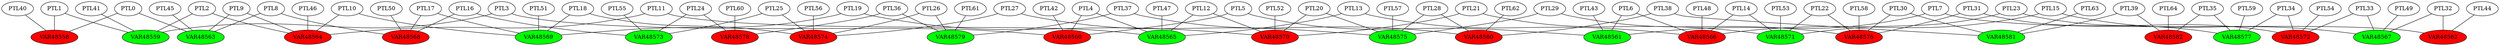graph model {
PTL0 -- VAR48558;

PTL0 -- VAR48563;

PTL1 -- VAR48558;

PTL1 -- VAR48559;

PTL2 -- VAR48559;

PTL2 -- VAR48564;

PTL3 -- VAR48559;

PTL3 -- VAR48560;

PTL4 -- VAR48560;

PTL4 -- VAR48565;

PTL5 -- VAR48560;

PTL5 -- VAR48561;

PTL6 -- VAR48561;

PTL6 -- VAR48566;

PTL7 -- VAR48561;

PTL7 -- VAR48562;

PTL8 -- VAR48563;

PTL8 -- VAR48568;

PTL9 -- VAR48563;

PTL9 -- VAR48564;

PTL10 -- VAR48564;

PTL10 -- VAR48569;

PTL11 -- VAR48564;

PTL11 -- VAR48565;

PTL12 -- VAR48565;

PTL12 -- VAR48570;

PTL13 -- VAR48565;

PTL13 -- VAR48566;

PTL14 -- VAR48566;

PTL14 -- VAR48571;

PTL15 -- VAR48566;

PTL15 -- VAR48567;

PTL16 -- VAR48568;

PTL16 -- VAR48573;

PTL17 -- VAR48568;

PTL17 -- VAR48569;

PTL18 -- VAR48569;

PTL18 -- VAR48574;

PTL19 -- VAR48569;

PTL19 -- VAR48570;

PTL20 -- VAR48570;

PTL20 -- VAR48575;

PTL21 -- VAR48570;

PTL21 -- VAR48571;

PTL22 -- VAR48571;

PTL22 -- VAR48576;

PTL23 -- VAR48571;

PTL23 -- VAR48572;

PTL24 -- VAR48573;

PTL24 -- VAR48578;

PTL25 -- VAR48573;

PTL25 -- VAR48574;

PTL26 -- VAR48574;

PTL26 -- VAR48579;

PTL27 -- VAR48574;

PTL27 -- VAR48575;

PTL28 -- VAR48575;

PTL28 -- VAR48580;

PTL29 -- VAR48575;

PTL29 -- VAR48576;

PTL30 -- VAR48576;

PTL30 -- VAR48581;

PTL31 -- VAR48576;

PTL31 -- VAR48577;

PTL32 -- VAR48562;

PTL32 -- VAR48567;

PTL33 -- VAR48567;

PTL33 -- VAR48572;

PTL34 -- VAR48572;

PTL34 -- VAR48577;

PTL35 -- VAR48577;

PTL35 -- VAR48582;

PTL36 -- VAR48578;

PTL36 -- VAR48579;

PTL37 -- VAR48579;

PTL37 -- VAR48580;

PTL38 -- VAR48580;

PTL38 -- VAR48581;

PTL39 -- VAR48581;

PTL39 -- VAR48582;

PTL40 -- VAR48558;

PTL41 -- VAR48559;

PTL42 -- VAR48560;

PTL43 -- VAR48561;

PTL44 -- VAR48562;

PTL45 -- VAR48563;

PTL46 -- VAR48564;

PTL47 -- VAR48565;

PTL48 -- VAR48566;

PTL49 -- VAR48567;

PTL50 -- VAR48568;

PTL51 -- VAR48569;

PTL52 -- VAR48570;

PTL53 -- VAR48571;

PTL54 -- VAR48572;

PTL55 -- VAR48573;

PTL56 -- VAR48574;

PTL57 -- VAR48575;

PTL58 -- VAR48576;

PTL59 -- VAR48577;

PTL60 -- VAR48578;

PTL61 -- VAR48579;

PTL62 -- VAR48580;

PTL63 -- VAR48581;

PTL64 -- VAR48582;

VAR48558 [style=filled fillcolor=red];
VAR48563 [style=filled fillcolor=green];
VAR48559 [style=filled fillcolor=green];
VAR48564 [style=filled fillcolor=red];
VAR48560 [style=filled fillcolor=red];
VAR48565 [style=filled fillcolor=green];
VAR48561 [style=filled fillcolor=green];
VAR48566 [style=filled fillcolor=red];
VAR48562 [style=filled fillcolor=red];
VAR48568 [style=filled fillcolor=red];
VAR48569 [style=filled fillcolor=green];
VAR48570 [style=filled fillcolor=red];
VAR48571 [style=filled fillcolor=green];
VAR48567 [style=filled fillcolor=green];
VAR48573 [style=filled fillcolor=green];
VAR48574 [style=filled fillcolor=red];
VAR48575 [style=filled fillcolor=green];
VAR48576 [style=filled fillcolor=red];
VAR48572 [style=filled fillcolor=red];
VAR48578 [style=filled fillcolor=red];
VAR48579 [style=filled fillcolor=green];
VAR48580 [style=filled fillcolor=red];
VAR48581 [style=filled fillcolor=green];
VAR48577 [style=filled fillcolor=green];
VAR48582 [style=filled fillcolor=red];
}
